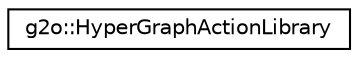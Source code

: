 digraph "Graphical Class Hierarchy"
{
  edge [fontname="Helvetica",fontsize="10",labelfontname="Helvetica",labelfontsize="10"];
  node [fontname="Helvetica",fontsize="10",shape=record];
  rankdir="LR";
  Node0 [label="g2o::HyperGraphActionLibrary",height=0.2,width=0.4,color="black", fillcolor="white", style="filled",URL="$classg2o_1_1_hyper_graph_action_library.html",tooltip="library of actions, indexed by the action name; "];
}
